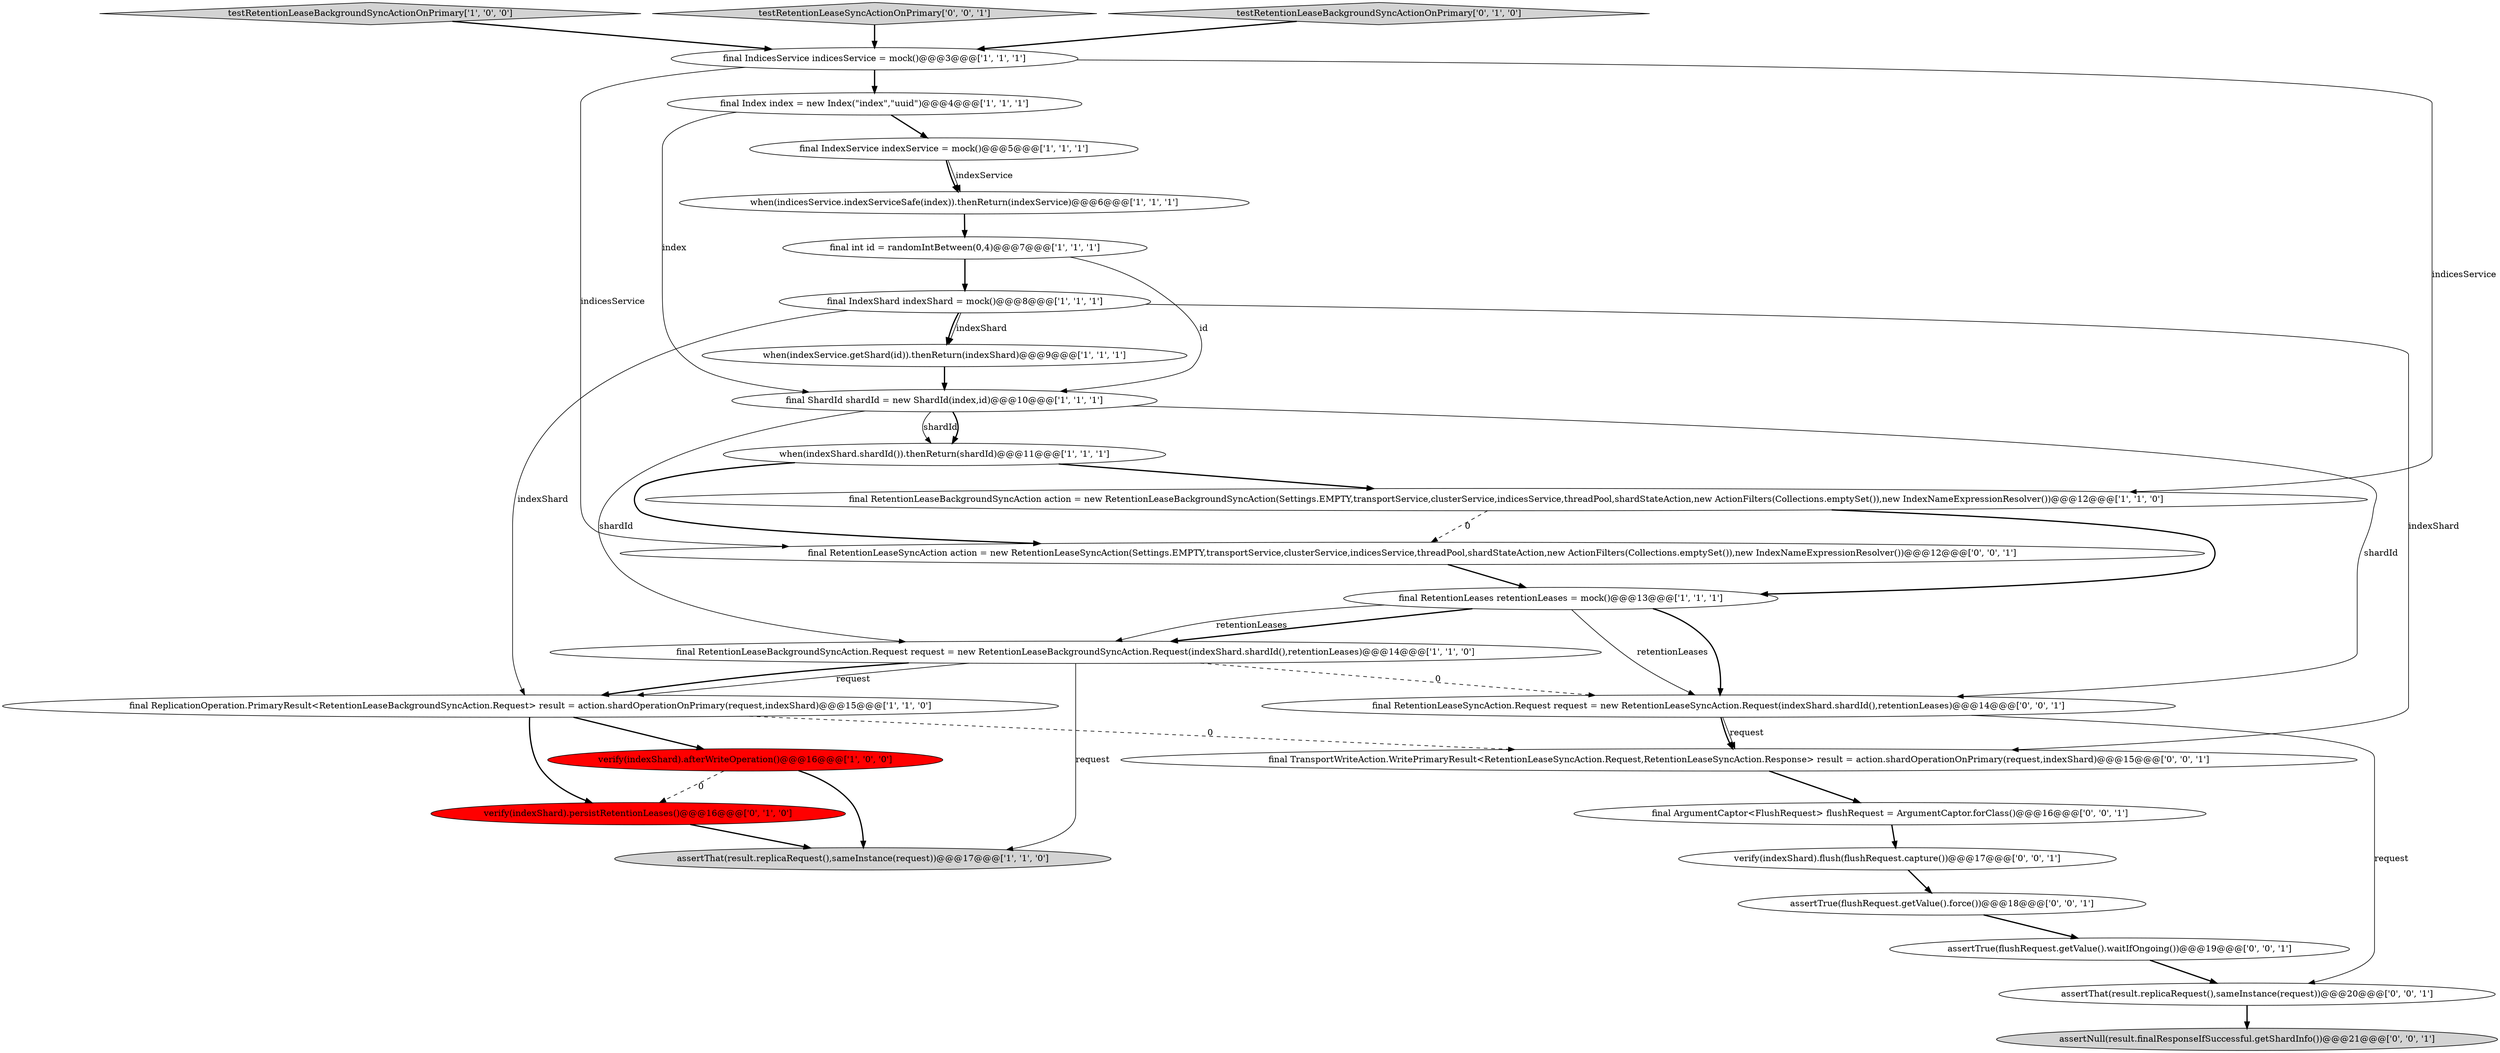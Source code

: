digraph {
14 [style = filled, label = "final IndicesService indicesService = mock()@@@3@@@['1', '1', '1']", fillcolor = white, shape = ellipse image = "AAA0AAABBB1BBB"];
7 [style = filled, label = "final RetentionLeaseBackgroundSyncAction action = new RetentionLeaseBackgroundSyncAction(Settings.EMPTY,transportService,clusterService,indicesService,threadPool,shardStateAction,new ActionFilters(Collections.emptySet()),new IndexNameExpressionResolver())@@@12@@@['1', '1', '0']", fillcolor = white, shape = ellipse image = "AAA0AAABBB1BBB"];
9 [style = filled, label = "final RetentionLeaseBackgroundSyncAction.Request request = new RetentionLeaseBackgroundSyncAction.Request(indexShard.shardId(),retentionLeases)@@@14@@@['1', '1', '0']", fillcolor = white, shape = ellipse image = "AAA0AAABBB1BBB"];
13 [style = filled, label = "final ReplicationOperation.PrimaryResult<RetentionLeaseBackgroundSyncAction.Request> result = action.shardOperationOnPrimary(request,indexShard)@@@15@@@['1', '1', '0']", fillcolor = white, shape = ellipse image = "AAA0AAABBB1BBB"];
2 [style = filled, label = "testRetentionLeaseBackgroundSyncActionOnPrimary['1', '0', '0']", fillcolor = lightgray, shape = diamond image = "AAA0AAABBB1BBB"];
23 [style = filled, label = "assertTrue(flushRequest.getValue().waitIfOngoing())@@@19@@@['0', '0', '1']", fillcolor = white, shape = ellipse image = "AAA0AAABBB3BBB"];
25 [style = filled, label = "assertThat(result.replicaRequest(),sameInstance(request))@@@20@@@['0', '0', '1']", fillcolor = white, shape = ellipse image = "AAA0AAABBB3BBB"];
6 [style = filled, label = "when(indexService.getShard(id)).thenReturn(indexShard)@@@9@@@['1', '1', '1']", fillcolor = white, shape = ellipse image = "AAA0AAABBB1BBB"];
12 [style = filled, label = "final Index index = new Index(\"index\",\"uuid\")@@@4@@@['1', '1', '1']", fillcolor = white, shape = ellipse image = "AAA0AAABBB1BBB"];
20 [style = filled, label = "final RetentionLeaseSyncAction action = new RetentionLeaseSyncAction(Settings.EMPTY,transportService,clusterService,indicesService,threadPool,shardStateAction,new ActionFilters(Collections.emptySet()),new IndexNameExpressionResolver())@@@12@@@['0', '0', '1']", fillcolor = white, shape = ellipse image = "AAA0AAABBB3BBB"];
27 [style = filled, label = "testRetentionLeaseSyncActionOnPrimary['0', '0', '1']", fillcolor = lightgray, shape = diamond image = "AAA0AAABBB3BBB"];
21 [style = filled, label = "final TransportWriteAction.WritePrimaryResult<RetentionLeaseSyncAction.Request,RetentionLeaseSyncAction.Response> result = action.shardOperationOnPrimary(request,indexShard)@@@15@@@['0', '0', '1']", fillcolor = white, shape = ellipse image = "AAA0AAABBB3BBB"];
5 [style = filled, label = "final IndexShard indexShard = mock()@@@8@@@['1', '1', '1']", fillcolor = white, shape = ellipse image = "AAA0AAABBB1BBB"];
24 [style = filled, label = "assertTrue(flushRequest.getValue().force())@@@18@@@['0', '0', '1']", fillcolor = white, shape = ellipse image = "AAA0AAABBB3BBB"];
17 [style = filled, label = "verify(indexShard).persistRetentionLeases()@@@16@@@['0', '1', '0']", fillcolor = red, shape = ellipse image = "AAA1AAABBB2BBB"];
16 [style = filled, label = "testRetentionLeaseBackgroundSyncActionOnPrimary['0', '1', '0']", fillcolor = lightgray, shape = diamond image = "AAA0AAABBB2BBB"];
26 [style = filled, label = "assertNull(result.finalResponseIfSuccessful.getShardInfo())@@@21@@@['0', '0', '1']", fillcolor = lightgray, shape = ellipse image = "AAA0AAABBB3BBB"];
15 [style = filled, label = "final ShardId shardId = new ShardId(index,id)@@@10@@@['1', '1', '1']", fillcolor = white, shape = ellipse image = "AAA0AAABBB1BBB"];
22 [style = filled, label = "final ArgumentCaptor<FlushRequest> flushRequest = ArgumentCaptor.forClass()@@@16@@@['0', '0', '1']", fillcolor = white, shape = ellipse image = "AAA0AAABBB3BBB"];
4 [style = filled, label = "when(indexShard.shardId()).thenReturn(shardId)@@@11@@@['1', '1', '1']", fillcolor = white, shape = ellipse image = "AAA0AAABBB1BBB"];
1 [style = filled, label = "final RetentionLeases retentionLeases = mock()@@@13@@@['1', '1', '1']", fillcolor = white, shape = ellipse image = "AAA0AAABBB1BBB"];
19 [style = filled, label = "final RetentionLeaseSyncAction.Request request = new RetentionLeaseSyncAction.Request(indexShard.shardId(),retentionLeases)@@@14@@@['0', '0', '1']", fillcolor = white, shape = ellipse image = "AAA0AAABBB3BBB"];
3 [style = filled, label = "final int id = randomIntBetween(0,4)@@@7@@@['1', '1', '1']", fillcolor = white, shape = ellipse image = "AAA0AAABBB1BBB"];
11 [style = filled, label = "when(indicesService.indexServiceSafe(index)).thenReturn(indexService)@@@6@@@['1', '1', '1']", fillcolor = white, shape = ellipse image = "AAA0AAABBB1BBB"];
10 [style = filled, label = "assertThat(result.replicaRequest(),sameInstance(request))@@@17@@@['1', '1', '0']", fillcolor = lightgray, shape = ellipse image = "AAA0AAABBB1BBB"];
8 [style = filled, label = "verify(indexShard).afterWriteOperation()@@@16@@@['1', '0', '0']", fillcolor = red, shape = ellipse image = "AAA1AAABBB1BBB"];
18 [style = filled, label = "verify(indexShard).flush(flushRequest.capture())@@@17@@@['0', '0', '1']", fillcolor = white, shape = ellipse image = "AAA0AAABBB3BBB"];
0 [style = filled, label = "final IndexService indexService = mock()@@@5@@@['1', '1', '1']", fillcolor = white, shape = ellipse image = "AAA0AAABBB1BBB"];
17->10 [style = bold, label=""];
8->10 [style = bold, label=""];
23->25 [style = bold, label=""];
18->24 [style = bold, label=""];
7->1 [style = bold, label=""];
27->14 [style = bold, label=""];
12->15 [style = solid, label="index"];
7->20 [style = dashed, label="0"];
0->11 [style = bold, label=""];
20->1 [style = bold, label=""];
12->0 [style = bold, label=""];
4->7 [style = bold, label=""];
1->9 [style = bold, label=""];
6->15 [style = bold, label=""];
15->4 [style = solid, label="shardId"];
14->20 [style = solid, label="indicesService"];
19->25 [style = solid, label="request"];
9->19 [style = dashed, label="0"];
14->7 [style = solid, label="indicesService"];
9->13 [style = solid, label="request"];
13->17 [style = bold, label=""];
3->5 [style = bold, label=""];
22->18 [style = bold, label=""];
3->15 [style = solid, label="id"];
5->6 [style = solid, label="indexShard"];
13->21 [style = dashed, label="0"];
5->6 [style = bold, label=""];
11->3 [style = bold, label=""];
21->22 [style = bold, label=""];
14->12 [style = bold, label=""];
2->14 [style = bold, label=""];
25->26 [style = bold, label=""];
1->19 [style = solid, label="retentionLeases"];
4->20 [style = bold, label=""];
15->4 [style = bold, label=""];
15->19 [style = solid, label="shardId"];
16->14 [style = bold, label=""];
9->10 [style = solid, label="request"];
8->17 [style = dashed, label="0"];
5->13 [style = solid, label="indexShard"];
0->11 [style = solid, label="indexService"];
19->21 [style = solid, label="request"];
13->8 [style = bold, label=""];
1->19 [style = bold, label=""];
1->9 [style = solid, label="retentionLeases"];
15->9 [style = solid, label="shardId"];
5->21 [style = solid, label="indexShard"];
9->13 [style = bold, label=""];
24->23 [style = bold, label=""];
19->21 [style = bold, label=""];
}

